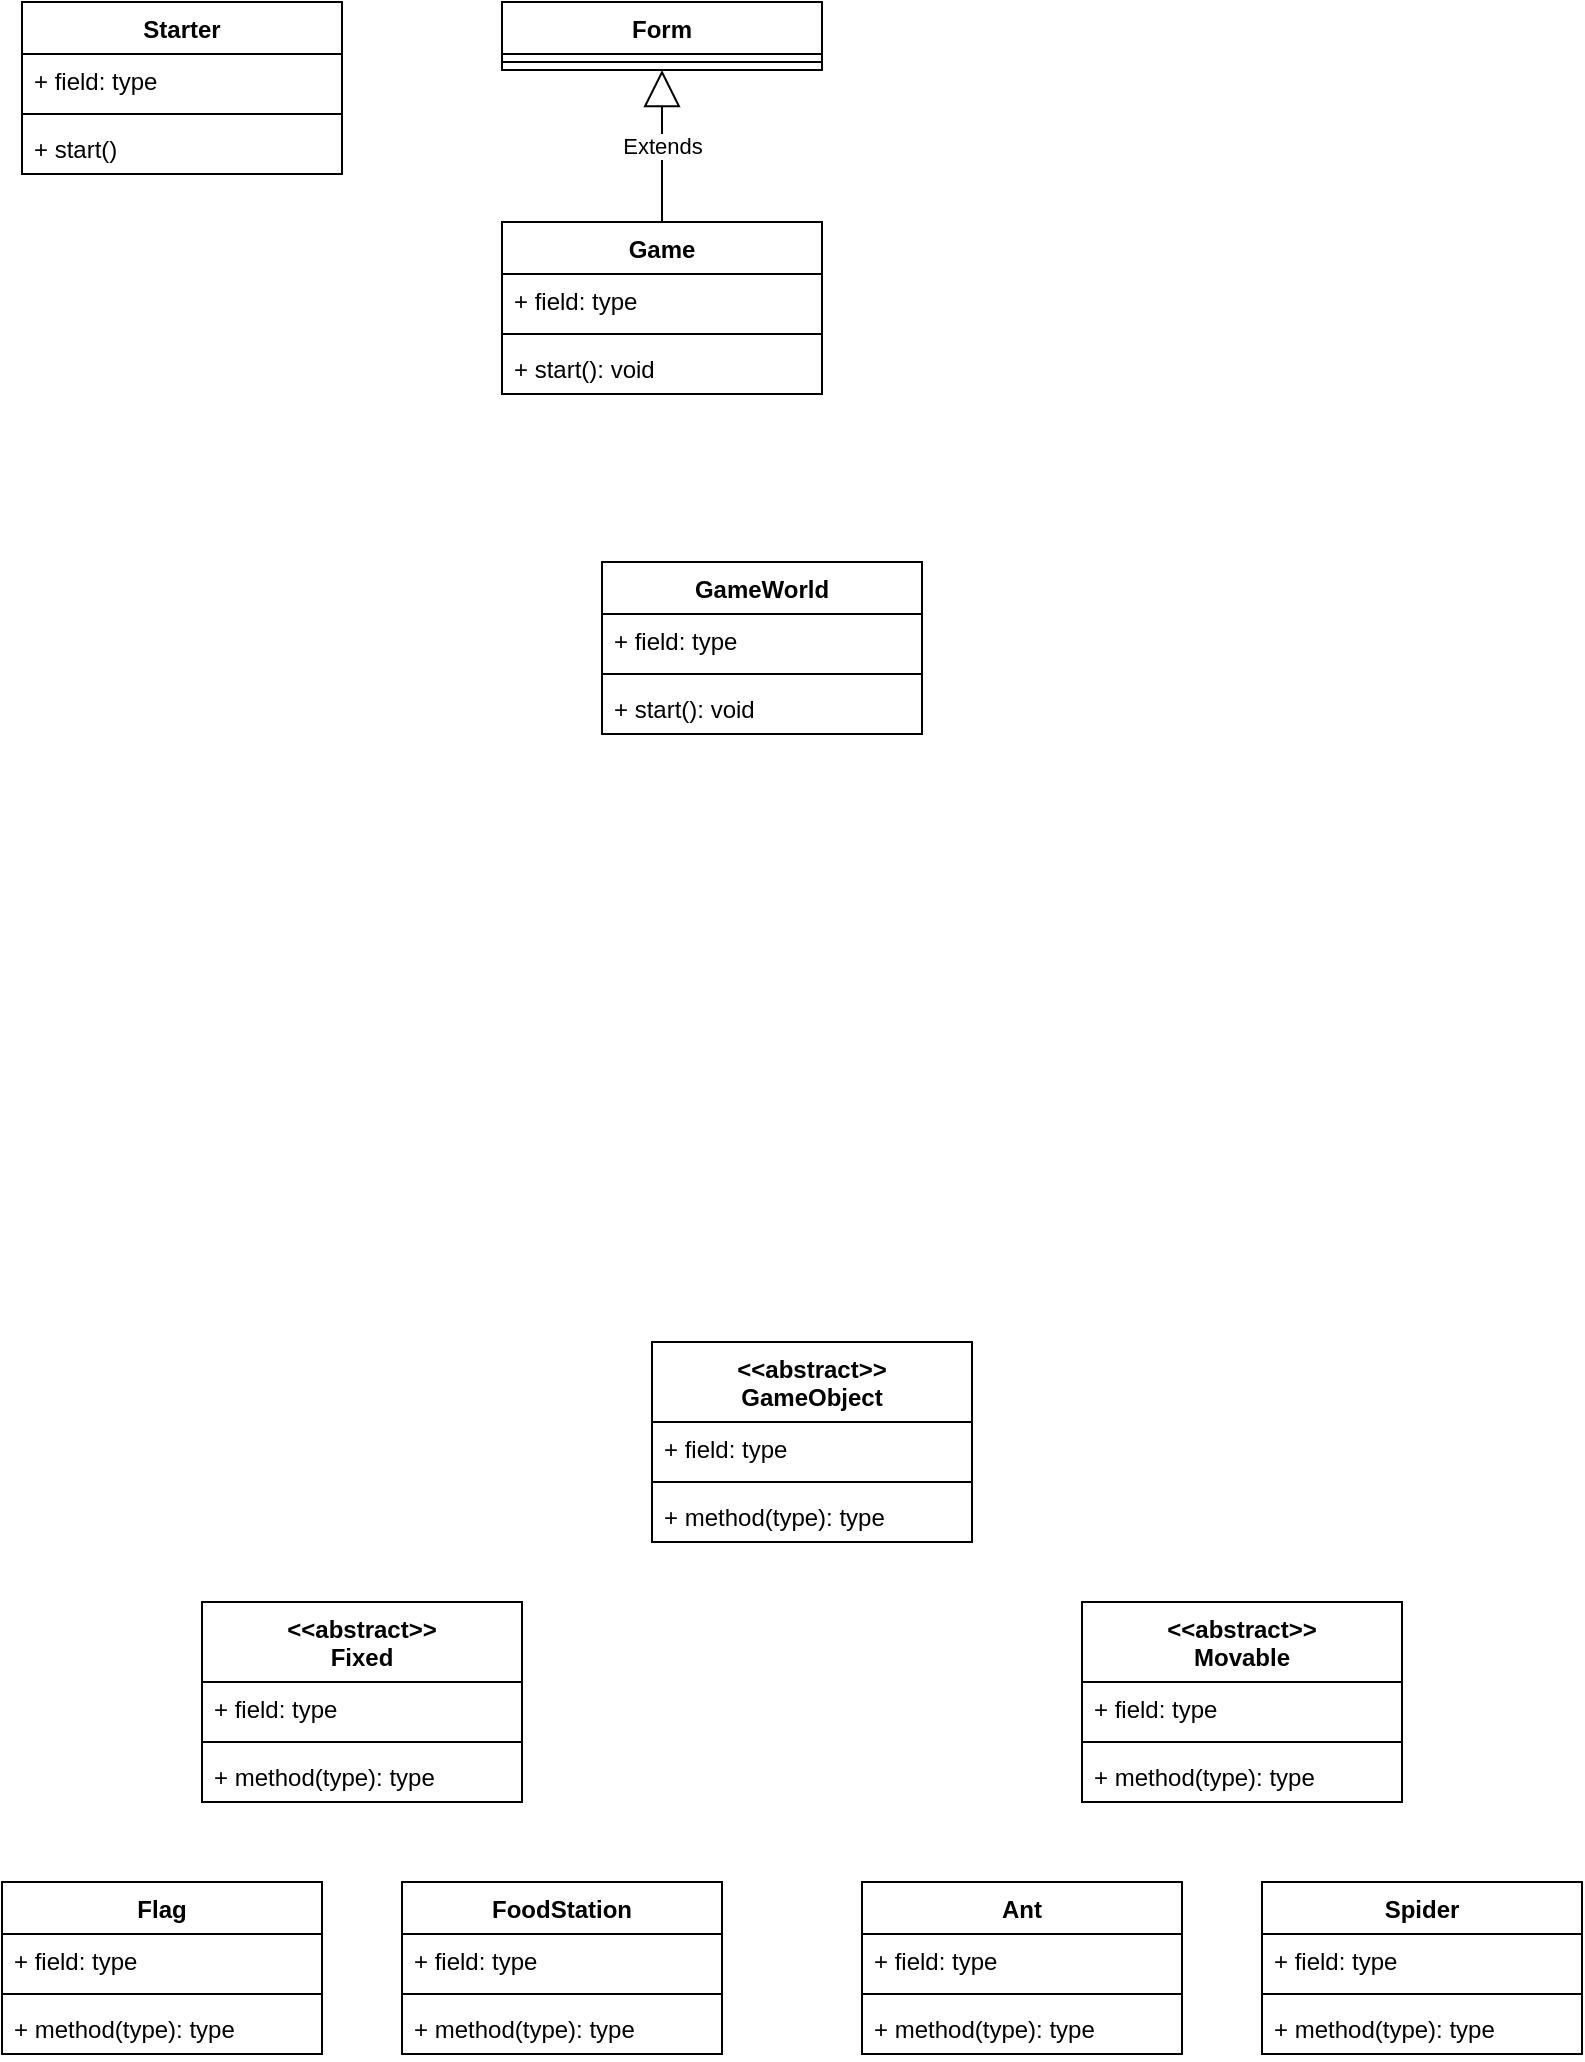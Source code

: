 <mxfile version="20.3.0" type="github">
  <diagram id="glV5dUiRLEeCnuWFiTsP" name="Page-2">
    <mxGraphModel dx="1422" dy="772" grid="1" gridSize="10" guides="1" tooltips="1" connect="1" arrows="1" fold="1" page="1" pageScale="1" pageWidth="850" pageHeight="1100" math="0" shadow="0">
      <root>
        <mxCell id="0" />
        <mxCell id="1" parent="0" />
        <mxCell id="oMByr9TP-J29ioIGLjc9-1" value="&lt;&lt;abstract&gt;&gt;&#xa;GameObject" style="swimlane;fontStyle=1;align=center;verticalAlign=top;childLayout=stackLayout;horizontal=1;startSize=40;horizontalStack=0;resizeParent=1;resizeParentMax=0;resizeLast=0;collapsible=1;marginBottom=0;" parent="1" vertex="1">
          <mxGeometry x="355" y="690" width="160" height="100" as="geometry" />
        </mxCell>
        <mxCell id="oMByr9TP-J29ioIGLjc9-2" value="+ field: type" style="text;strokeColor=none;fillColor=none;align=left;verticalAlign=top;spacingLeft=4;spacingRight=4;overflow=hidden;rotatable=0;points=[[0,0.5],[1,0.5]];portConstraint=eastwest;" parent="oMByr9TP-J29ioIGLjc9-1" vertex="1">
          <mxGeometry y="40" width="160" height="26" as="geometry" />
        </mxCell>
        <mxCell id="oMByr9TP-J29ioIGLjc9-3" value="" style="line;strokeWidth=1;fillColor=none;align=left;verticalAlign=middle;spacingTop=-1;spacingLeft=3;spacingRight=3;rotatable=0;labelPosition=right;points=[];portConstraint=eastwest;strokeColor=inherit;" parent="oMByr9TP-J29ioIGLjc9-1" vertex="1">
          <mxGeometry y="66" width="160" height="8" as="geometry" />
        </mxCell>
        <mxCell id="oMByr9TP-J29ioIGLjc9-4" value="+ method(type): type" style="text;strokeColor=none;fillColor=none;align=left;verticalAlign=top;spacingLeft=4;spacingRight=4;overflow=hidden;rotatable=0;points=[[0,0.5],[1,0.5]];portConstraint=eastwest;" parent="oMByr9TP-J29ioIGLjc9-1" vertex="1">
          <mxGeometry y="74" width="160" height="26" as="geometry" />
        </mxCell>
        <mxCell id="oMByr9TP-J29ioIGLjc9-5" value="&lt;&lt;abstract&gt;&gt;&#xa;Fixed&#xa;" style="swimlane;fontStyle=1;align=center;verticalAlign=top;childLayout=stackLayout;horizontal=1;startSize=40;horizontalStack=0;resizeParent=1;resizeParentMax=0;resizeLast=0;collapsible=1;marginBottom=0;" parent="1" vertex="1">
          <mxGeometry x="130" y="820" width="160" height="100" as="geometry" />
        </mxCell>
        <mxCell id="oMByr9TP-J29ioIGLjc9-6" value="+ field: type" style="text;strokeColor=none;fillColor=none;align=left;verticalAlign=top;spacingLeft=4;spacingRight=4;overflow=hidden;rotatable=0;points=[[0,0.5],[1,0.5]];portConstraint=eastwest;" parent="oMByr9TP-J29ioIGLjc9-5" vertex="1">
          <mxGeometry y="40" width="160" height="26" as="geometry" />
        </mxCell>
        <mxCell id="oMByr9TP-J29ioIGLjc9-7" value="" style="line;strokeWidth=1;fillColor=none;align=left;verticalAlign=middle;spacingTop=-1;spacingLeft=3;spacingRight=3;rotatable=0;labelPosition=right;points=[];portConstraint=eastwest;strokeColor=inherit;" parent="oMByr9TP-J29ioIGLjc9-5" vertex="1">
          <mxGeometry y="66" width="160" height="8" as="geometry" />
        </mxCell>
        <mxCell id="oMByr9TP-J29ioIGLjc9-8" value="+ method(type): type" style="text;strokeColor=none;fillColor=none;align=left;verticalAlign=top;spacingLeft=4;spacingRight=4;overflow=hidden;rotatable=0;points=[[0,0.5],[1,0.5]];portConstraint=eastwest;" parent="oMByr9TP-J29ioIGLjc9-5" vertex="1">
          <mxGeometry y="74" width="160" height="26" as="geometry" />
        </mxCell>
        <mxCell id="oMByr9TP-J29ioIGLjc9-9" value="&lt;&lt;abstract&gt;&gt;&#xa;Movable&#xa;&#xa;" style="swimlane;fontStyle=1;align=center;verticalAlign=top;childLayout=stackLayout;horizontal=1;startSize=40;horizontalStack=0;resizeParent=1;resizeParentMax=0;resizeLast=0;collapsible=1;marginBottom=0;" parent="1" vertex="1">
          <mxGeometry x="570" y="820" width="160" height="100" as="geometry" />
        </mxCell>
        <mxCell id="oMByr9TP-J29ioIGLjc9-10" value="+ field: type" style="text;strokeColor=none;fillColor=none;align=left;verticalAlign=top;spacingLeft=4;spacingRight=4;overflow=hidden;rotatable=0;points=[[0,0.5],[1,0.5]];portConstraint=eastwest;" parent="oMByr9TP-J29ioIGLjc9-9" vertex="1">
          <mxGeometry y="40" width="160" height="26" as="geometry" />
        </mxCell>
        <mxCell id="oMByr9TP-J29ioIGLjc9-11" value="" style="line;strokeWidth=1;fillColor=none;align=left;verticalAlign=middle;spacingTop=-1;spacingLeft=3;spacingRight=3;rotatable=0;labelPosition=right;points=[];portConstraint=eastwest;strokeColor=inherit;" parent="oMByr9TP-J29ioIGLjc9-9" vertex="1">
          <mxGeometry y="66" width="160" height="8" as="geometry" />
        </mxCell>
        <mxCell id="oMByr9TP-J29ioIGLjc9-12" value="+ method(type): type" style="text;strokeColor=none;fillColor=none;align=left;verticalAlign=top;spacingLeft=4;spacingRight=4;overflow=hidden;rotatable=0;points=[[0,0.5],[1,0.5]];portConstraint=eastwest;" parent="oMByr9TP-J29ioIGLjc9-9" vertex="1">
          <mxGeometry y="74" width="160" height="26" as="geometry" />
        </mxCell>
        <mxCell id="oMByr9TP-J29ioIGLjc9-13" value="Flag&#xa;" style="swimlane;fontStyle=1;align=center;verticalAlign=top;childLayout=stackLayout;horizontal=1;startSize=26;horizontalStack=0;resizeParent=1;resizeParentMax=0;resizeLast=0;collapsible=1;marginBottom=0;" parent="1" vertex="1">
          <mxGeometry x="30" y="960" width="160" height="86" as="geometry" />
        </mxCell>
        <mxCell id="oMByr9TP-J29ioIGLjc9-14" value="+ field: type" style="text;strokeColor=none;fillColor=none;align=left;verticalAlign=top;spacingLeft=4;spacingRight=4;overflow=hidden;rotatable=0;points=[[0,0.5],[1,0.5]];portConstraint=eastwest;" parent="oMByr9TP-J29ioIGLjc9-13" vertex="1">
          <mxGeometry y="26" width="160" height="26" as="geometry" />
        </mxCell>
        <mxCell id="oMByr9TP-J29ioIGLjc9-15" value="" style="line;strokeWidth=1;fillColor=none;align=left;verticalAlign=middle;spacingTop=-1;spacingLeft=3;spacingRight=3;rotatable=0;labelPosition=right;points=[];portConstraint=eastwest;strokeColor=inherit;" parent="oMByr9TP-J29ioIGLjc9-13" vertex="1">
          <mxGeometry y="52" width="160" height="8" as="geometry" />
        </mxCell>
        <mxCell id="oMByr9TP-J29ioIGLjc9-16" value="+ method(type): type" style="text;strokeColor=none;fillColor=none;align=left;verticalAlign=top;spacingLeft=4;spacingRight=4;overflow=hidden;rotatable=0;points=[[0,0.5],[1,0.5]];portConstraint=eastwest;" parent="oMByr9TP-J29ioIGLjc9-13" vertex="1">
          <mxGeometry y="60" width="160" height="26" as="geometry" />
        </mxCell>
        <mxCell id="oMByr9TP-J29ioIGLjc9-17" value="FoodStation&#xa;" style="swimlane;fontStyle=1;align=center;verticalAlign=top;childLayout=stackLayout;horizontal=1;startSize=26;horizontalStack=0;resizeParent=1;resizeParentMax=0;resizeLast=0;collapsible=1;marginBottom=0;" parent="1" vertex="1">
          <mxGeometry x="230" y="960" width="160" height="86" as="geometry" />
        </mxCell>
        <mxCell id="oMByr9TP-J29ioIGLjc9-18" value="+ field: type" style="text;strokeColor=none;fillColor=none;align=left;verticalAlign=top;spacingLeft=4;spacingRight=4;overflow=hidden;rotatable=0;points=[[0,0.5],[1,0.5]];portConstraint=eastwest;" parent="oMByr9TP-J29ioIGLjc9-17" vertex="1">
          <mxGeometry y="26" width="160" height="26" as="geometry" />
        </mxCell>
        <mxCell id="oMByr9TP-J29ioIGLjc9-19" value="" style="line;strokeWidth=1;fillColor=none;align=left;verticalAlign=middle;spacingTop=-1;spacingLeft=3;spacingRight=3;rotatable=0;labelPosition=right;points=[];portConstraint=eastwest;strokeColor=inherit;" parent="oMByr9TP-J29ioIGLjc9-17" vertex="1">
          <mxGeometry y="52" width="160" height="8" as="geometry" />
        </mxCell>
        <mxCell id="oMByr9TP-J29ioIGLjc9-20" value="+ method(type): type" style="text;strokeColor=none;fillColor=none;align=left;verticalAlign=top;spacingLeft=4;spacingRight=4;overflow=hidden;rotatable=0;points=[[0,0.5],[1,0.5]];portConstraint=eastwest;" parent="oMByr9TP-J29ioIGLjc9-17" vertex="1">
          <mxGeometry y="60" width="160" height="26" as="geometry" />
        </mxCell>
        <mxCell id="oMByr9TP-J29ioIGLjc9-21" value="Ant" style="swimlane;fontStyle=1;align=center;verticalAlign=top;childLayout=stackLayout;horizontal=1;startSize=26;horizontalStack=0;resizeParent=1;resizeParentMax=0;resizeLast=0;collapsible=1;marginBottom=0;" parent="1" vertex="1">
          <mxGeometry x="460" y="960" width="160" height="86" as="geometry" />
        </mxCell>
        <mxCell id="oMByr9TP-J29ioIGLjc9-22" value="+ field: type" style="text;strokeColor=none;fillColor=none;align=left;verticalAlign=top;spacingLeft=4;spacingRight=4;overflow=hidden;rotatable=0;points=[[0,0.5],[1,0.5]];portConstraint=eastwest;" parent="oMByr9TP-J29ioIGLjc9-21" vertex="1">
          <mxGeometry y="26" width="160" height="26" as="geometry" />
        </mxCell>
        <mxCell id="oMByr9TP-J29ioIGLjc9-23" value="" style="line;strokeWidth=1;fillColor=none;align=left;verticalAlign=middle;spacingTop=-1;spacingLeft=3;spacingRight=3;rotatable=0;labelPosition=right;points=[];portConstraint=eastwest;strokeColor=inherit;" parent="oMByr9TP-J29ioIGLjc9-21" vertex="1">
          <mxGeometry y="52" width="160" height="8" as="geometry" />
        </mxCell>
        <mxCell id="oMByr9TP-J29ioIGLjc9-24" value="+ method(type): type" style="text;strokeColor=none;fillColor=none;align=left;verticalAlign=top;spacingLeft=4;spacingRight=4;overflow=hidden;rotatable=0;points=[[0,0.5],[1,0.5]];portConstraint=eastwest;" parent="oMByr9TP-J29ioIGLjc9-21" vertex="1">
          <mxGeometry y="60" width="160" height="26" as="geometry" />
        </mxCell>
        <mxCell id="oMByr9TP-J29ioIGLjc9-25" value="Spider" style="swimlane;fontStyle=1;align=center;verticalAlign=top;childLayout=stackLayout;horizontal=1;startSize=26;horizontalStack=0;resizeParent=1;resizeParentMax=0;resizeLast=0;collapsible=1;marginBottom=0;" parent="1" vertex="1">
          <mxGeometry x="660" y="960" width="160" height="86" as="geometry" />
        </mxCell>
        <mxCell id="oMByr9TP-J29ioIGLjc9-26" value="+ field: type" style="text;strokeColor=none;fillColor=none;align=left;verticalAlign=top;spacingLeft=4;spacingRight=4;overflow=hidden;rotatable=0;points=[[0,0.5],[1,0.5]];portConstraint=eastwest;" parent="oMByr9TP-J29ioIGLjc9-25" vertex="1">
          <mxGeometry y="26" width="160" height="26" as="geometry" />
        </mxCell>
        <mxCell id="oMByr9TP-J29ioIGLjc9-27" value="" style="line;strokeWidth=1;fillColor=none;align=left;verticalAlign=middle;spacingTop=-1;spacingLeft=3;spacingRight=3;rotatable=0;labelPosition=right;points=[];portConstraint=eastwest;strokeColor=inherit;" parent="oMByr9TP-J29ioIGLjc9-25" vertex="1">
          <mxGeometry y="52" width="160" height="8" as="geometry" />
        </mxCell>
        <mxCell id="oMByr9TP-J29ioIGLjc9-28" value="+ method(type): type" style="text;strokeColor=none;fillColor=none;align=left;verticalAlign=top;spacingLeft=4;spacingRight=4;overflow=hidden;rotatable=0;points=[[0,0.5],[1,0.5]];portConstraint=eastwest;" parent="oMByr9TP-J29ioIGLjc9-25" vertex="1">
          <mxGeometry y="60" width="160" height="26" as="geometry" />
        </mxCell>
        <mxCell id="oMByr9TP-J29ioIGLjc9-33" value="Starter" style="swimlane;fontStyle=1;align=center;verticalAlign=top;childLayout=stackLayout;horizontal=1;startSize=26;horizontalStack=0;resizeParent=1;resizeParentMax=0;resizeLast=0;collapsible=1;marginBottom=0;" parent="1" vertex="1">
          <mxGeometry x="40" y="20" width="160" height="86" as="geometry" />
        </mxCell>
        <mxCell id="oMByr9TP-J29ioIGLjc9-34" value="+ field: type" style="text;strokeColor=none;fillColor=none;align=left;verticalAlign=top;spacingLeft=4;spacingRight=4;overflow=hidden;rotatable=0;points=[[0,0.5],[1,0.5]];portConstraint=eastwest;" parent="oMByr9TP-J29ioIGLjc9-33" vertex="1">
          <mxGeometry y="26" width="160" height="26" as="geometry" />
        </mxCell>
        <mxCell id="oMByr9TP-J29ioIGLjc9-35" value="" style="line;strokeWidth=1;fillColor=none;align=left;verticalAlign=middle;spacingTop=-1;spacingLeft=3;spacingRight=3;rotatable=0;labelPosition=right;points=[];portConstraint=eastwest;strokeColor=inherit;" parent="oMByr9TP-J29ioIGLjc9-33" vertex="1">
          <mxGeometry y="52" width="160" height="8" as="geometry" />
        </mxCell>
        <mxCell id="oMByr9TP-J29ioIGLjc9-36" value="+ start()" style="text;strokeColor=none;fillColor=none;align=left;verticalAlign=top;spacingLeft=4;spacingRight=4;overflow=hidden;rotatable=0;points=[[0,0.5],[1,0.5]];portConstraint=eastwest;" parent="oMByr9TP-J29ioIGLjc9-33" vertex="1">
          <mxGeometry y="60" width="160" height="26" as="geometry" />
        </mxCell>
        <mxCell id="oMByr9TP-J29ioIGLjc9-37" value="Form&#xa;" style="swimlane;fontStyle=1;align=center;verticalAlign=top;childLayout=stackLayout;horizontal=1;startSize=26;horizontalStack=0;resizeParent=1;resizeParentMax=0;resizeLast=0;collapsible=1;marginBottom=0;" parent="1" vertex="1">
          <mxGeometry x="280" y="20" width="160" height="34" as="geometry" />
        </mxCell>
        <mxCell id="oMByr9TP-J29ioIGLjc9-39" value="" style="line;strokeWidth=1;fillColor=none;align=left;verticalAlign=middle;spacingTop=-1;spacingLeft=3;spacingRight=3;rotatable=0;labelPosition=right;points=[];portConstraint=eastwest;strokeColor=inherit;" parent="oMByr9TP-J29ioIGLjc9-37" vertex="1">
          <mxGeometry y="26" width="160" height="8" as="geometry" />
        </mxCell>
        <mxCell id="oMByr9TP-J29ioIGLjc9-41" value="Game" style="swimlane;fontStyle=1;align=center;verticalAlign=top;childLayout=stackLayout;horizontal=1;startSize=26;horizontalStack=0;resizeParent=1;resizeParentMax=0;resizeLast=0;collapsible=1;marginBottom=0;" parent="1" vertex="1">
          <mxGeometry x="280" y="130" width="160" height="86" as="geometry" />
        </mxCell>
        <mxCell id="oMByr9TP-J29ioIGLjc9-42" value="+ field: type" style="text;strokeColor=none;fillColor=none;align=left;verticalAlign=top;spacingLeft=4;spacingRight=4;overflow=hidden;rotatable=0;points=[[0,0.5],[1,0.5]];portConstraint=eastwest;" parent="oMByr9TP-J29ioIGLjc9-41" vertex="1">
          <mxGeometry y="26" width="160" height="26" as="geometry" />
        </mxCell>
        <mxCell id="oMByr9TP-J29ioIGLjc9-43" value="" style="line;strokeWidth=1;fillColor=none;align=left;verticalAlign=middle;spacingTop=-1;spacingLeft=3;spacingRight=3;rotatable=0;labelPosition=right;points=[];portConstraint=eastwest;strokeColor=inherit;" parent="oMByr9TP-J29ioIGLjc9-41" vertex="1">
          <mxGeometry y="52" width="160" height="8" as="geometry" />
        </mxCell>
        <mxCell id="oMByr9TP-J29ioIGLjc9-44" value="+ start(): void" style="text;strokeColor=none;fillColor=none;align=left;verticalAlign=top;spacingLeft=4;spacingRight=4;overflow=hidden;rotatable=0;points=[[0,0.5],[1,0.5]];portConstraint=eastwest;" parent="oMByr9TP-J29ioIGLjc9-41" vertex="1">
          <mxGeometry y="60" width="160" height="26" as="geometry" />
        </mxCell>
        <mxCell id="oMByr9TP-J29ioIGLjc9-45" value="GameWorld" style="swimlane;fontStyle=1;align=center;verticalAlign=top;childLayout=stackLayout;horizontal=1;startSize=26;horizontalStack=0;resizeParent=1;resizeParentMax=0;resizeLast=0;collapsible=1;marginBottom=0;" parent="1" vertex="1">
          <mxGeometry x="330" y="300" width="160" height="86" as="geometry" />
        </mxCell>
        <mxCell id="oMByr9TP-J29ioIGLjc9-46" value="+ field: type" style="text;strokeColor=none;fillColor=none;align=left;verticalAlign=top;spacingLeft=4;spacingRight=4;overflow=hidden;rotatable=0;points=[[0,0.5],[1,0.5]];portConstraint=eastwest;" parent="oMByr9TP-J29ioIGLjc9-45" vertex="1">
          <mxGeometry y="26" width="160" height="26" as="geometry" />
        </mxCell>
        <mxCell id="oMByr9TP-J29ioIGLjc9-47" value="" style="line;strokeWidth=1;fillColor=none;align=left;verticalAlign=middle;spacingTop=-1;spacingLeft=3;spacingRight=3;rotatable=0;labelPosition=right;points=[];portConstraint=eastwest;strokeColor=inherit;" parent="oMByr9TP-J29ioIGLjc9-45" vertex="1">
          <mxGeometry y="52" width="160" height="8" as="geometry" />
        </mxCell>
        <mxCell id="oMByr9TP-J29ioIGLjc9-48" value="+ start(): void" style="text;strokeColor=none;fillColor=none;align=left;verticalAlign=top;spacingLeft=4;spacingRight=4;overflow=hidden;rotatable=0;points=[[0,0.5],[1,0.5]];portConstraint=eastwest;" parent="oMByr9TP-J29ioIGLjc9-45" vertex="1">
          <mxGeometry y="60" width="160" height="26" as="geometry" />
        </mxCell>
        <mxCell id="oMByr9TP-J29ioIGLjc9-49" value="Extends" style="endArrow=block;endSize=16;endFill=0;html=1;rounded=0;entryX=0.5;entryY=1;entryDx=0;entryDy=0;exitX=0.5;exitY=0;exitDx=0;exitDy=0;" parent="1" source="oMByr9TP-J29ioIGLjc9-41" target="oMByr9TP-J29ioIGLjc9-37" edge="1">
          <mxGeometry width="160" relative="1" as="geometry">
            <mxPoint x="410" y="110" as="sourcePoint" />
            <mxPoint x="358.24" y="51.586" as="targetPoint" />
          </mxGeometry>
        </mxCell>
      </root>
    </mxGraphModel>
  </diagram>
</mxfile>
